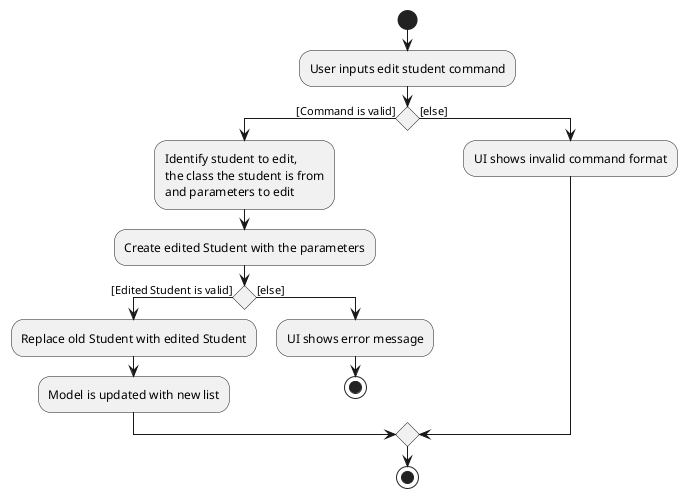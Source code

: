 @startuml

start
:User inputs edit student command;

if () is ([Command is valid]) then
  :Identify student to edit,
  the class the student is from
  and parameters to edit;
  :Create edited Student with the parameters;
  if () is ([Edited Student is valid]) then
    :Replace old Student with edited Student;
    :Model is updated with new list;
  else ([else])
    :UI shows error message;
    stop
  endif
else ([else])
  :UI shows invalid command format;
endif

stop

@enduml
